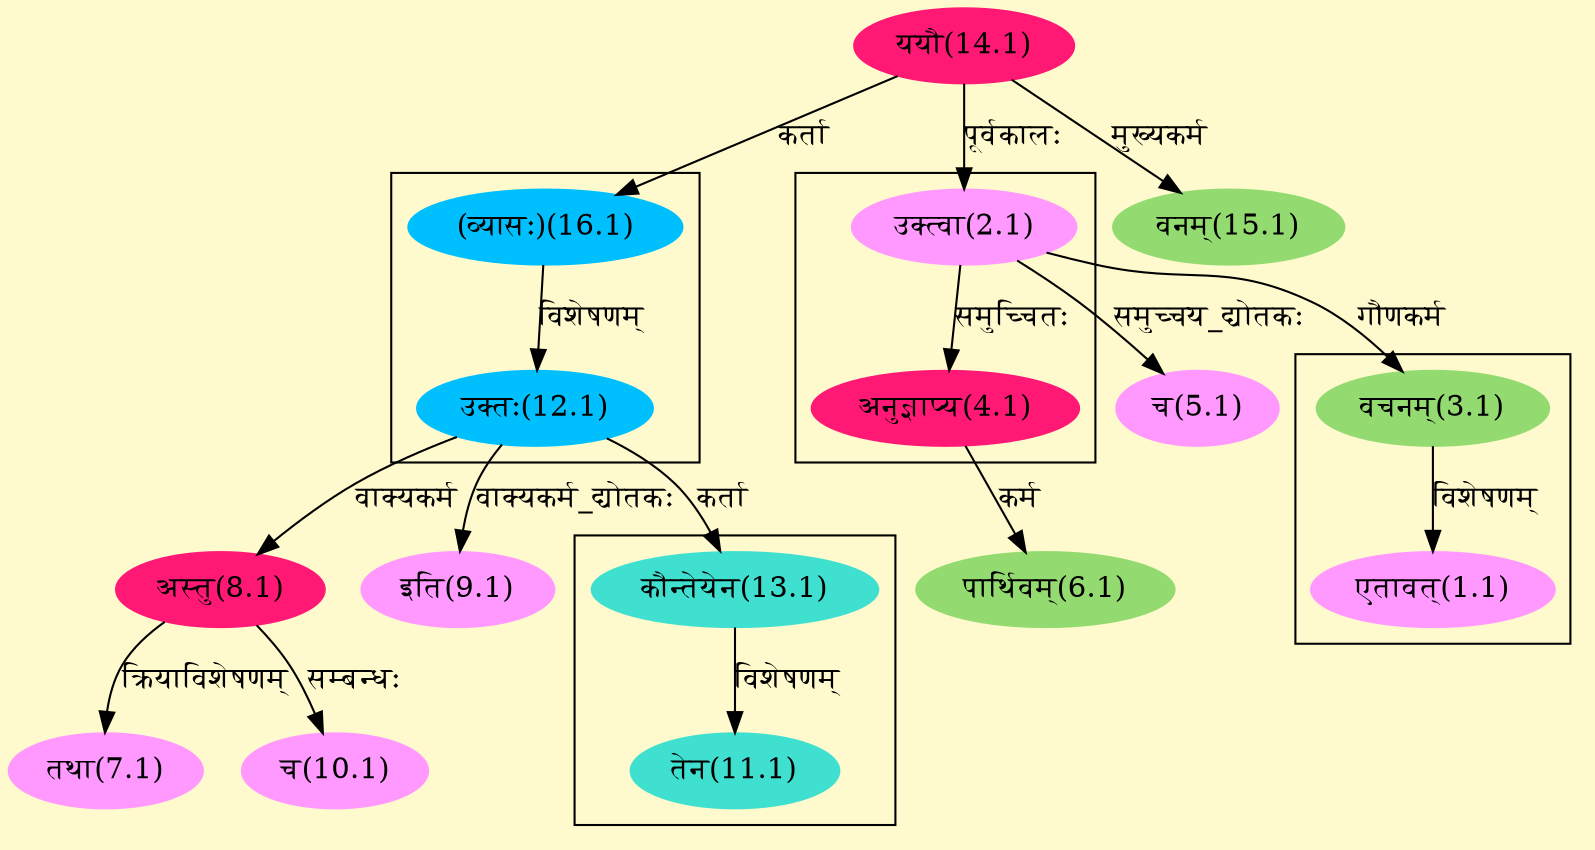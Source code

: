 digraph G{
rankdir=BT;
 compound=true;
 bgcolor="lemonchiffon1";

subgraph cluster_1{
Node1_1 [style=filled, color="#FF99FF" label = "एतावत्(1.1)"]
Node3_1 [style=filled, color="#93DB70" label = "वचनम्(3.1)"]

}

subgraph cluster_2{
Node4_1 [style=filled, color="#FF1975" label = "अनुज्ञाप्य(4.1)"]
Node2_1 [style=filled, color="#FF99FF" label = "उक्त्वा(2.1)"]

}

subgraph cluster_3{
Node11_1 [style=filled, color="#40E0D0" label = "तेन(11.1)"]
Node13_1 [style=filled, color="#40E0D0" label = "कौन्तेयेन(13.1)"]

}

subgraph cluster_4{
Node12_1 [style=filled, color="#00BFFF" label = "उक्तः(12.1)"]
Node16_1 [style=filled, color="#00BFFF" label = "(व्यासः)(16.1)"]

}
Node2_1 [style=filled, color="#FF99FF" label = "उक्त्वा(2.1)"]
Node14_1 [style=filled, color="#FF1975" label = "ययौ(14.1)"]
Node3_1 [style=filled, color="#93DB70" label = "वचनम्(3.1)"]
Node5_1 [style=filled, color="#FF99FF" label = "च(5.1)"]
Node6_1 [style=filled, color="#93DB70" label = "पार्थिवम्(6.1)"]
Node4_1 [style=filled, color="#FF1975" label = "अनुज्ञाप्य(4.1)"]
Node7_1 [style=filled, color="#FF99FF" label = "तथा(7.1)"]
Node8_1 [style=filled, color="#FF1975" label = "अस्तु(8.1)"]
Node12_1 [style=filled, color="#00BFFF" label = "उक्तः(12.1)"]
Node9_1 [style=filled, color="#FF99FF" label = "इति(9.1)"]
Node10_1 [style=filled, color="#FF99FF" label = "च(10.1)"]
Node13_1 [style=filled, color="#40E0D0" label = "कौन्तेयेन(13.1)"]
Node15_1 [style=filled, color="#93DB70" label = "वनम्(15.1)"]
Node [style=filled, color="" label = "()"]
Node16_1 [style=filled, color="#00BFFF" label = "(व्यासः)(16.1)"]
/* Start of Relations section */

Node1_1 -> Node3_1 [  label="विशेषणम्"  dir="back" ]
Node2_1 -> Node14_1 [  label="पूर्वकालः"  dir="back" ]
Node3_1 -> Node2_1 [  label="गौणकर्म"  dir="back" ]
Node4_1 -> Node2_1 [  label="समुच्चितः"  dir="back" ]
Node5_1 -> Node2_1 [  label="समुच्चय_द्योतकः"  dir="back" ]
Node6_1 -> Node4_1 [  label="कर्म"  dir="back" ]
Node7_1 -> Node8_1 [  label="क्रियाविशेषणम्"  dir="back" ]
Node8_1 -> Node12_1 [  label="वाक्यकर्म"  dir="back" ]
Node9_1 -> Node12_1 [  label="वाक्यकर्म_द्योतकः"  dir="back" ]
Node10_1 -> Node8_1 [  label="सम्बन्धः"  dir="back" ]
Node11_1 -> Node13_1 [  label="विशेषणम्"  dir="back" ]
Node12_1 -> Node16_1 [  label="विशेषणम्"  dir="back" ]
Node13_1 -> Node12_1 [  label="कर्ता"  dir="back" ]
Node15_1 -> Node14_1 [  label="मुख्यकर्म"  dir="back" ]
Node16_1 -> Node14_1 [  label="कर्ता"  dir="back" ]
}

